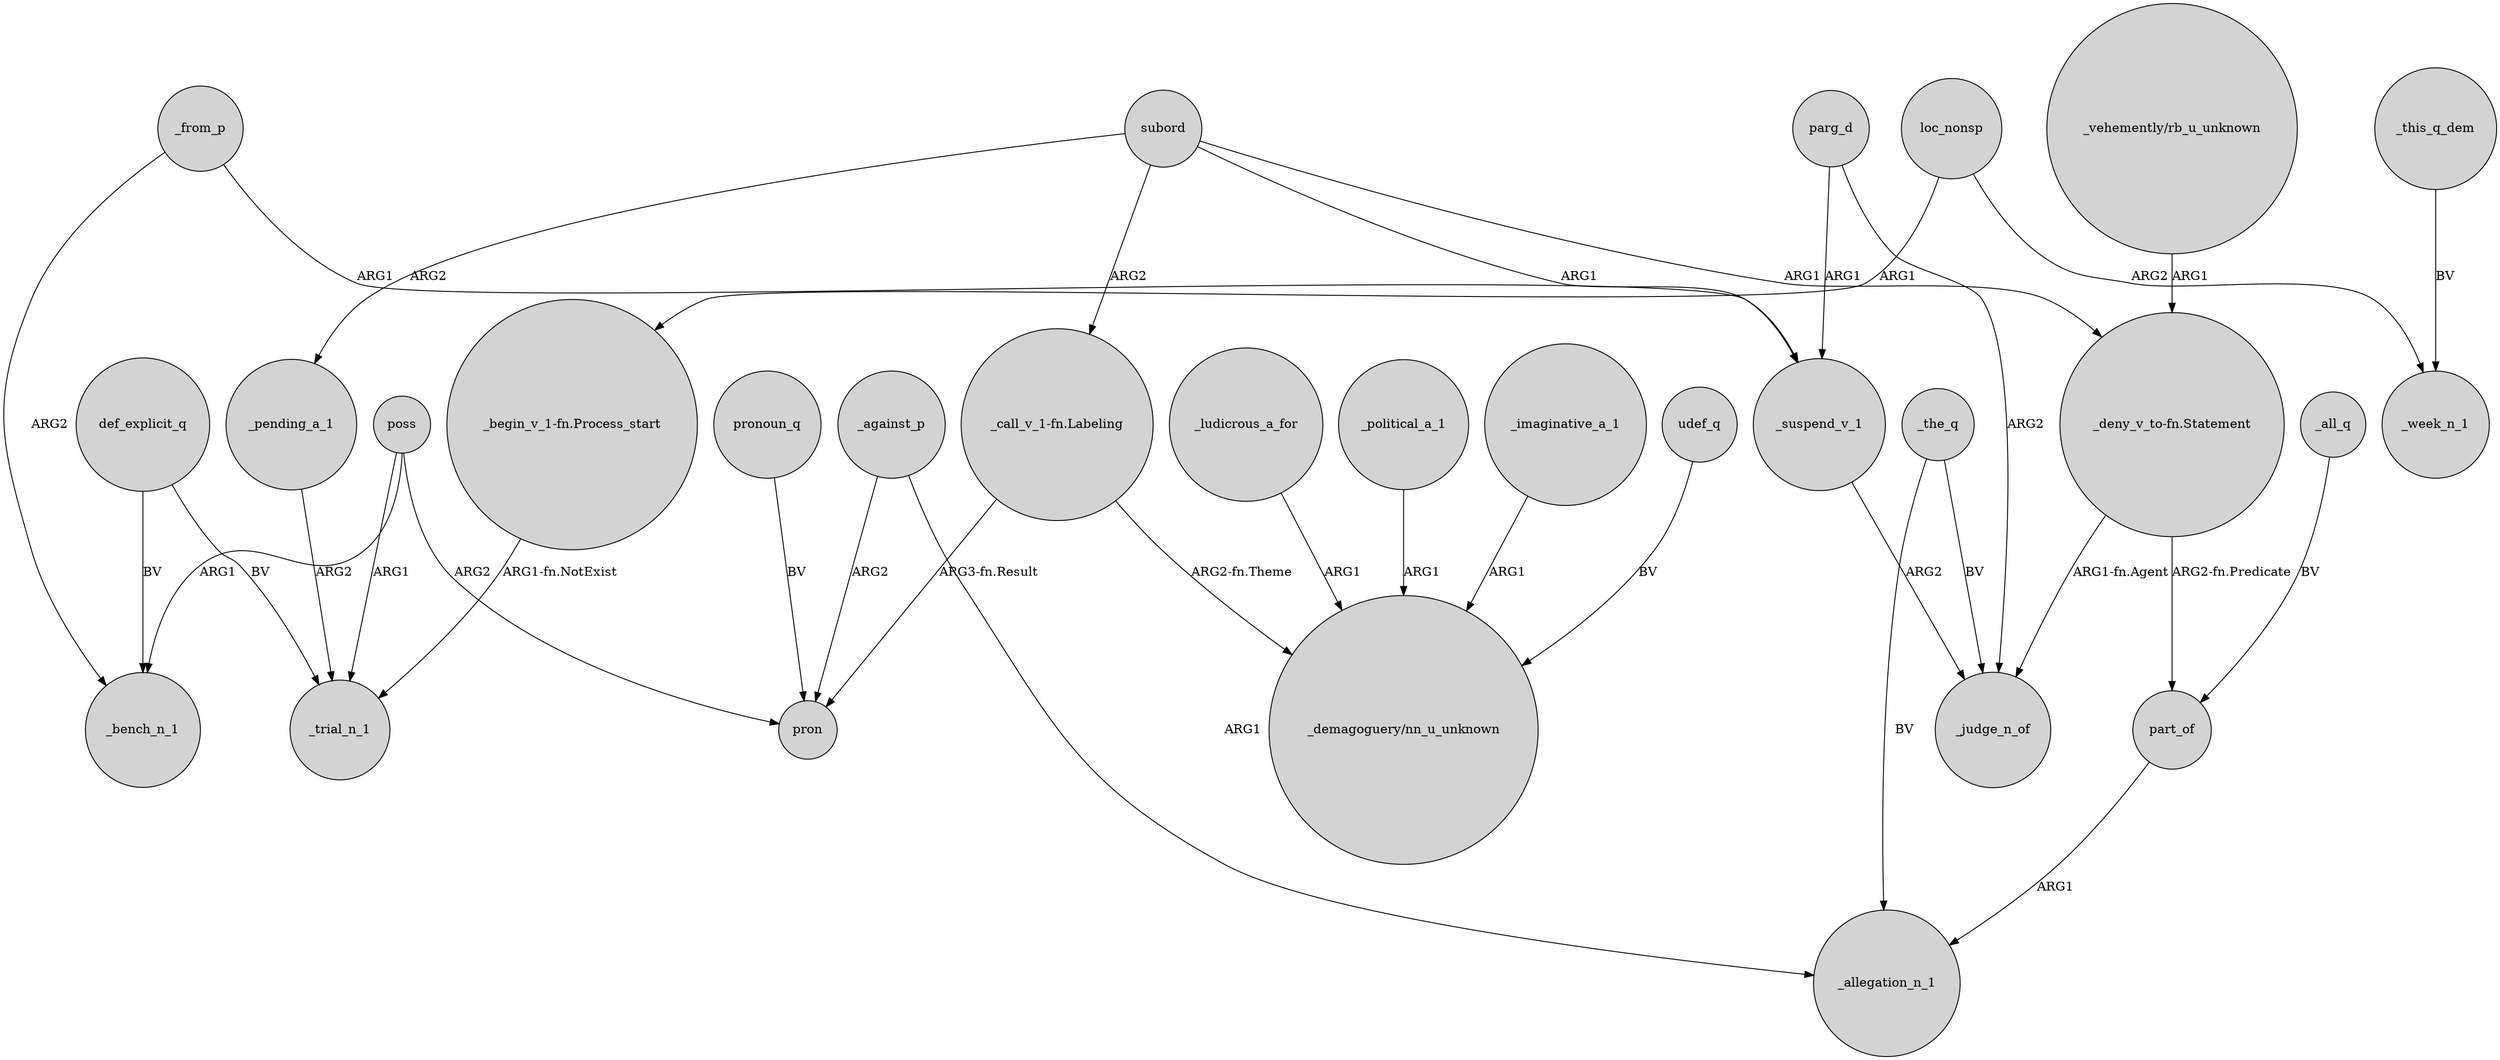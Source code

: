 digraph {
	node [shape=circle style=filled]
	_from_p -> _bench_n_1 [label=ARG2]
	"_call_v_1-fn.Labeling" -> pron [label="ARG3-fn.Result"]
	"_begin_v_1-fn.Process_start" -> _trial_n_1 [label="ARG1-fn.NotExist"]
	_from_p -> _suspend_v_1 [label=ARG1]
	poss -> pron [label=ARG2]
	_all_q -> part_of [label=BV]
	def_explicit_q -> _bench_n_1 [label=BV]
	_the_q -> _allegation_n_1 [label=BV]
	subord -> "_deny_v_to-fn.Statement" [label=ARG1]
	subord -> _suspend_v_1 [label=ARG1]
	subord -> _pending_a_1 [label=ARG2]
	_against_p -> pron [label=ARG2]
	"_vehemently/rb_u_unknown" -> "_deny_v_to-fn.Statement" [label=ARG1]
	udef_q -> "_demagoguery/nn_u_unknown" [label=BV]
	_against_p -> _allegation_n_1 [label=ARG1]
	_ludicrous_a_for -> "_demagoguery/nn_u_unknown" [label=ARG1]
	"_call_v_1-fn.Labeling" -> "_demagoguery/nn_u_unknown" [label="ARG2-fn.Theme"]
	pronoun_q -> pron [label=BV]
	_this_q_dem -> _week_n_1 [label=BV]
	loc_nonsp -> _week_n_1 [label=ARG2]
	parg_d -> _suspend_v_1 [label=ARG1]
	"_deny_v_to-fn.Statement" -> part_of [label="ARG2-fn.Predicate"]
	part_of -> _allegation_n_1 [label=ARG1]
	def_explicit_q -> _trial_n_1 [label=BV]
	subord -> "_call_v_1-fn.Labeling" [label=ARG2]
	parg_d -> _judge_n_of [label=ARG2]
	_pending_a_1 -> _trial_n_1 [label=ARG2]
	_political_a_1 -> "_demagoguery/nn_u_unknown" [label=ARG1]
	_the_q -> _judge_n_of [label=BV]
	"_deny_v_to-fn.Statement" -> _judge_n_of [label="ARG1-fn.Agent"]
	loc_nonsp -> "_begin_v_1-fn.Process_start" [label=ARG1]
	_suspend_v_1 -> _judge_n_of [label=ARG2]
	poss -> _bench_n_1 [label=ARG1]
	_imaginative_a_1 -> "_demagoguery/nn_u_unknown" [label=ARG1]
	poss -> _trial_n_1 [label=ARG1]
}
